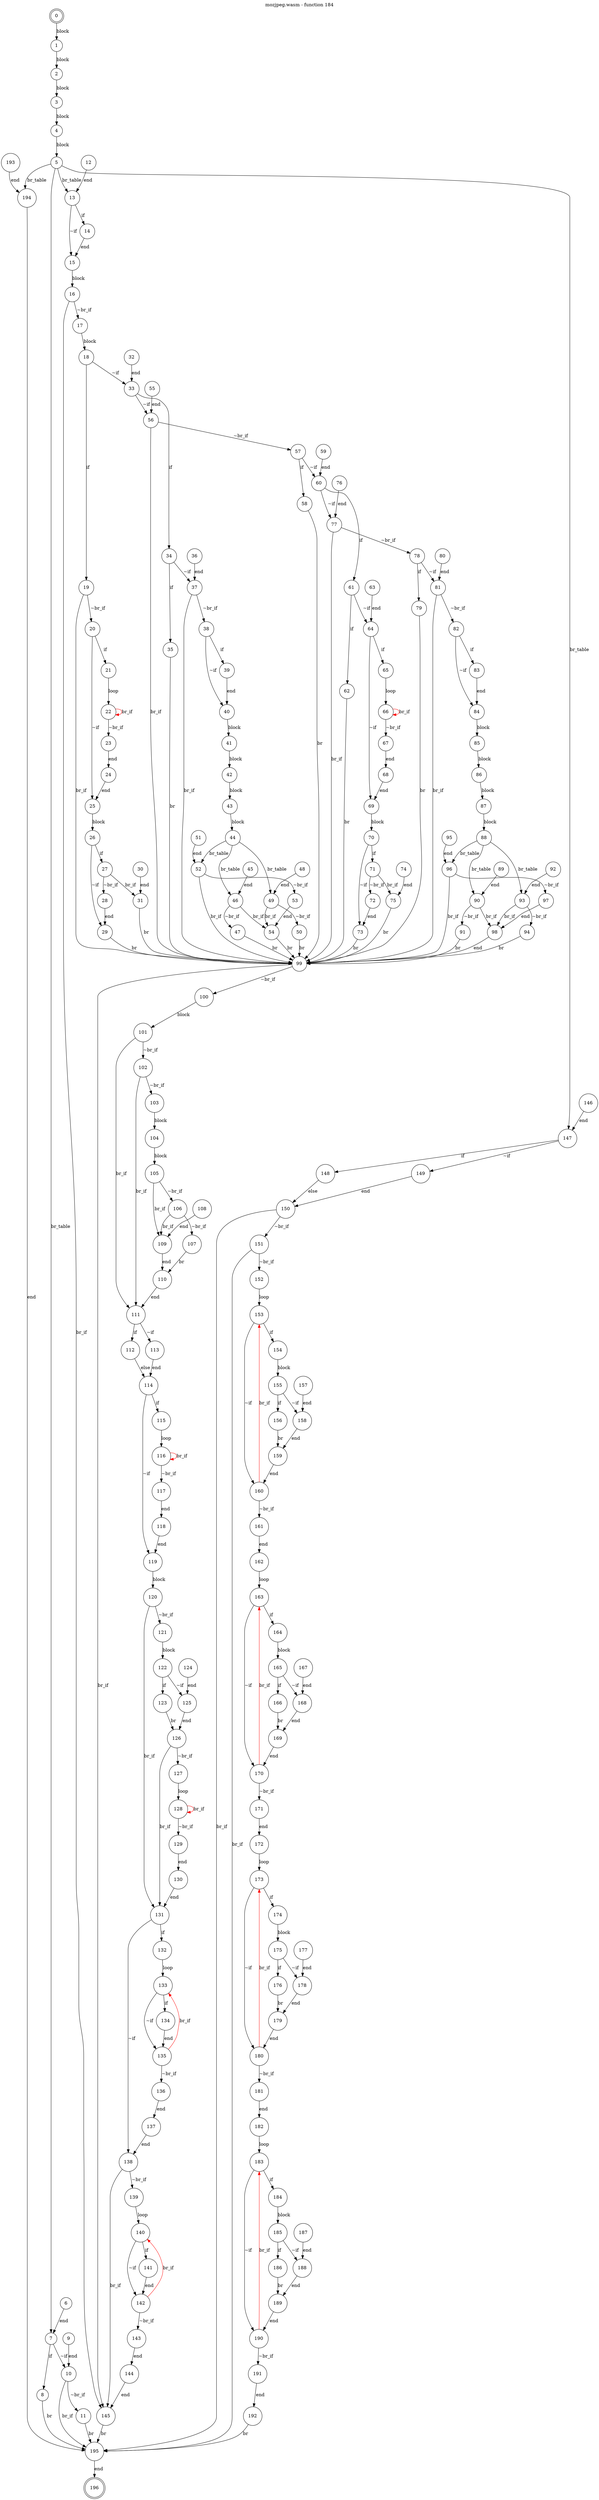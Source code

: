 digraph finite_state_machine {
    label = "mozjpeg.wasm - function 184"
    labelloc =  t
    labelfontsize = 16
    labelfontcolor = black
    labelfontname = "Helvetica"
    node [shape = doublecircle]; 0 196;
    node [shape = circle];
    0 -> 1[label = "block"];
    1 -> 2[label = "block"];
    2 -> 3[label = "block"];
    3 -> 4[label = "block"];
    4 -> 5[label = "block"];
    5 -> 147[label = "br_table"];
    5 -> 13[label = "br_table"];
    5 -> 194[label = "br_table"];
    5 -> 7[label = "br_table"];
    6 -> 7[label = "end"];
    7 -> 8[label = "if"];
    7 -> 10[label = "~if"];
    8 -> 195[label = "br"];
    9 -> 10[label = "end"];
    10 -> 11[label = "~br_if"];
    10 -> 195[label = "br_if"];
    11 -> 195[label = "br"];
    12 -> 13[label = "end"];
    13 -> 14[label = "if"];
    13 -> 15[label = "~if"];
    14 -> 15[label = "end"];
    15 -> 16[label = "block"];
    16 -> 17[label = "~br_if"];
    16 -> 145[label = "br_if"];
    17 -> 18[label = "block"];
    18 -> 19[label = "if"];
    18 -> 33[label = "~if"];
    19 -> 20[label = "~br_if"];
    19 -> 99[label = "br_if"];
    20 -> 21[label = "if"];
    20 -> 25[label = "~if"];
    21 -> 22[label = "loop"];
    22 -> 23[label = "~br_if"];
    22 -> 22[color="red" label = "br_if"];
    23 -> 24[label = "end"];
    24 -> 25[label = "end"];
    25 -> 26[label = "block"];
    26 -> 27[label = "if"];
    26 -> 29[label = "~if"];
    27 -> 28[label = "~br_if"];
    27 -> 31[label = "br_if"];
    28 -> 29[label = "end"];
    29 -> 99[label = "br"];
    30 -> 31[label = "end"];
    31 -> 99[label = "br"];
    32 -> 33[label = "end"];
    33 -> 34[label = "if"];
    33 -> 56[label = "~if"];
    34 -> 35[label = "if"];
    34 -> 37[label = "~if"];
    35 -> 99[label = "br"];
    36 -> 37[label = "end"];
    37 -> 38[label = "~br_if"];
    37 -> 99[label = "br_if"];
    38 -> 39[label = "if"];
    38 -> 40[label = "~if"];
    39 -> 40[label = "end"];
    40 -> 41[label = "block"];
    41 -> 42[label = "block"];
    42 -> 43[label = "block"];
    43 -> 44[label = "block"];
    44 -> 52[label = "br_table"];
    44 -> 49[label = "br_table"];
    44 -> 46[label = "br_table"];
    45 -> 46[label = "end"];
    46 -> 47[label = "~br_if"];
    46 -> 54[label = "br_if"];
    47 -> 99[label = "br"];
    48 -> 49[label = "end"];
    49 -> 50[label = "~br_if"];
    49 -> 54[label = "br_if"];
    50 -> 99[label = "br"];
    51 -> 52[label = "end"];
    52 -> 53[label = "~br_if"];
    52 -> 99[label = "br_if"];
    53 -> 54[label = "end"];
    54 -> 99[label = "br"];
    55 -> 56[label = "end"];
    56 -> 57[label = "~br_if"];
    56 -> 99[label = "br_if"];
    57 -> 58[label = "if"];
    57 -> 60[label = "~if"];
    58 -> 99[label = "br"];
    59 -> 60[label = "end"];
    60 -> 61[label = "if"];
    60 -> 77[label = "~if"];
    61 -> 62[label = "if"];
    61 -> 64[label = "~if"];
    62 -> 99[label = "br"];
    63 -> 64[label = "end"];
    64 -> 65[label = "if"];
    64 -> 69[label = "~if"];
    65 -> 66[label = "loop"];
    66 -> 67[label = "~br_if"];
    66 -> 66[color="red" label = "br_if"];
    67 -> 68[label = "end"];
    68 -> 69[label = "end"];
    69 -> 70[label = "block"];
    70 -> 71[label = "if"];
    70 -> 73[label = "~if"];
    71 -> 72[label = "~br_if"];
    71 -> 75[label = "br_if"];
    72 -> 73[label = "end"];
    73 -> 99[label = "br"];
    74 -> 75[label = "end"];
    75 -> 99[label = "br"];
    76 -> 77[label = "end"];
    77 -> 78[label = "~br_if"];
    77 -> 99[label = "br_if"];
    78 -> 79[label = "if"];
    78 -> 81[label = "~if"];
    79 -> 99[label = "br"];
    80 -> 81[label = "end"];
    81 -> 82[label = "~br_if"];
    81 -> 99[label = "br_if"];
    82 -> 83[label = "if"];
    82 -> 84[label = "~if"];
    83 -> 84[label = "end"];
    84 -> 85[label = "block"];
    85 -> 86[label = "block"];
    86 -> 87[label = "block"];
    87 -> 88[label = "block"];
    88 -> 96[label = "br_table"];
    88 -> 93[label = "br_table"];
    88 -> 90[label = "br_table"];
    89 -> 90[label = "end"];
    90 -> 91[label = "~br_if"];
    90 -> 98[label = "br_if"];
    91 -> 99[label = "br"];
    92 -> 93[label = "end"];
    93 -> 94[label = "~br_if"];
    93 -> 98[label = "br_if"];
    94 -> 99[label = "br"];
    95 -> 96[label = "end"];
    96 -> 97[label = "~br_if"];
    96 -> 99[label = "br_if"];
    97 -> 98[label = "end"];
    98 -> 99[label = "end"];
    99 -> 100[label = "~br_if"];
    99 -> 145[label = "br_if"];
    100 -> 101[label = "block"];
    101 -> 102[label = "~br_if"];
    101 -> 111[label = "br_if"];
    102 -> 103[label = "~br_if"];
    102 -> 111[label = "br_if"];
    103 -> 104[label = "block"];
    104 -> 105[label = "block"];
    105 -> 106[label = "~br_if"];
    105 -> 109[label = "br_if"];
    106 -> 107[label = "~br_if"];
    106 -> 109[label = "br_if"];
    107 -> 110[label = "br"];
    108 -> 109[label = "end"];
    109 -> 110[label = "end"];
    110 -> 111[label = "end"];
    111 -> 112[label = "if"];
    111 -> 113[label = "~if"];
    112 -> 114[label = "else"];
    113 -> 114[label = "end"];
    114 -> 115[label = "if"];
    114 -> 119[label = "~if"];
    115 -> 116[label = "loop"];
    116 -> 117[label = "~br_if"];
    116 -> 116[color="red" label = "br_if"];
    117 -> 118[label = "end"];
    118 -> 119[label = "end"];
    119 -> 120[label = "block"];
    120 -> 121[label = "~br_if"];
    120 -> 131[label = "br_if"];
    121 -> 122[label = "block"];
    122 -> 123[label = "if"];
    122 -> 125[label = "~if"];
    123 -> 126[label = "br"];
    124 -> 125[label = "end"];
    125 -> 126[label = "end"];
    126 -> 127[label = "~br_if"];
    126 -> 131[label = "br_if"];
    127 -> 128[label = "loop"];
    128 -> 129[label = "~br_if"];
    128 -> 128[color="red" label = "br_if"];
    129 -> 130[label = "end"];
    130 -> 131[label = "end"];
    131 -> 132[label = "if"];
    131 -> 138[label = "~if"];
    132 -> 133[label = "loop"];
    133 -> 134[label = "if"];
    133 -> 135[label = "~if"];
    134 -> 135[label = "end"];
    135 -> 136[label = "~br_if"];
    135 -> 133[color="red" label = "br_if"];
    136 -> 137[label = "end"];
    137 -> 138[label = "end"];
    138 -> 139[label = "~br_if"];
    138 -> 145[label = "br_if"];
    139 -> 140[label = "loop"];
    140 -> 141[label = "if"];
    140 -> 142[label = "~if"];
    141 -> 142[label = "end"];
    142 -> 143[label = "~br_if"];
    142 -> 140[color="red" label = "br_if"];
    143 -> 144[label = "end"];
    144 -> 145[label = "end"];
    145 -> 195[label = "br"];
    146 -> 147[label = "end"];
    147 -> 148[label = "if"];
    147 -> 149[label = "~if"];
    148 -> 150[label = "else"];
    149 -> 150[label = "end"];
    150 -> 151[label = "~br_if"];
    150 -> 195[label = "br_if"];
    151 -> 152[label = "~br_if"];
    151 -> 195[label = "br_if"];
    152 -> 153[label = "loop"];
    153 -> 154[label = "if"];
    153 -> 160[label = "~if"];
    154 -> 155[label = "block"];
    155 -> 156[label = "if"];
    155 -> 158[label = "~if"];
    156 -> 159[label = "br"];
    157 -> 158[label = "end"];
    158 -> 159[label = "end"];
    159 -> 160[label = "end"];
    160 -> 161[label = "~br_if"];
    160 -> 153[color="red" label = "br_if"];
    161 -> 162[label = "end"];
    162 -> 163[label = "loop"];
    163 -> 164[label = "if"];
    163 -> 170[label = "~if"];
    164 -> 165[label = "block"];
    165 -> 166[label = "if"];
    165 -> 168[label = "~if"];
    166 -> 169[label = "br"];
    167 -> 168[label = "end"];
    168 -> 169[label = "end"];
    169 -> 170[label = "end"];
    170 -> 171[label = "~br_if"];
    170 -> 163[color="red" label = "br_if"];
    171 -> 172[label = "end"];
    172 -> 173[label = "loop"];
    173 -> 174[label = "if"];
    173 -> 180[label = "~if"];
    174 -> 175[label = "block"];
    175 -> 176[label = "if"];
    175 -> 178[label = "~if"];
    176 -> 179[label = "br"];
    177 -> 178[label = "end"];
    178 -> 179[label = "end"];
    179 -> 180[label = "end"];
    180 -> 181[label = "~br_if"];
    180 -> 173[color="red" label = "br_if"];
    181 -> 182[label = "end"];
    182 -> 183[label = "loop"];
    183 -> 184[label = "if"];
    183 -> 190[label = "~if"];
    184 -> 185[label = "block"];
    185 -> 186[label = "if"];
    185 -> 188[label = "~if"];
    186 -> 189[label = "br"];
    187 -> 188[label = "end"];
    188 -> 189[label = "end"];
    189 -> 190[label = "end"];
    190 -> 191[label = "~br_if"];
    190 -> 183[color="red" label = "br_if"];
    191 -> 192[label = "end"];
    192 -> 195[label = "br"];
    193 -> 194[label = "end"];
    194 -> 195[label = "end"];
    195 -> 196[label = "end"];
}
